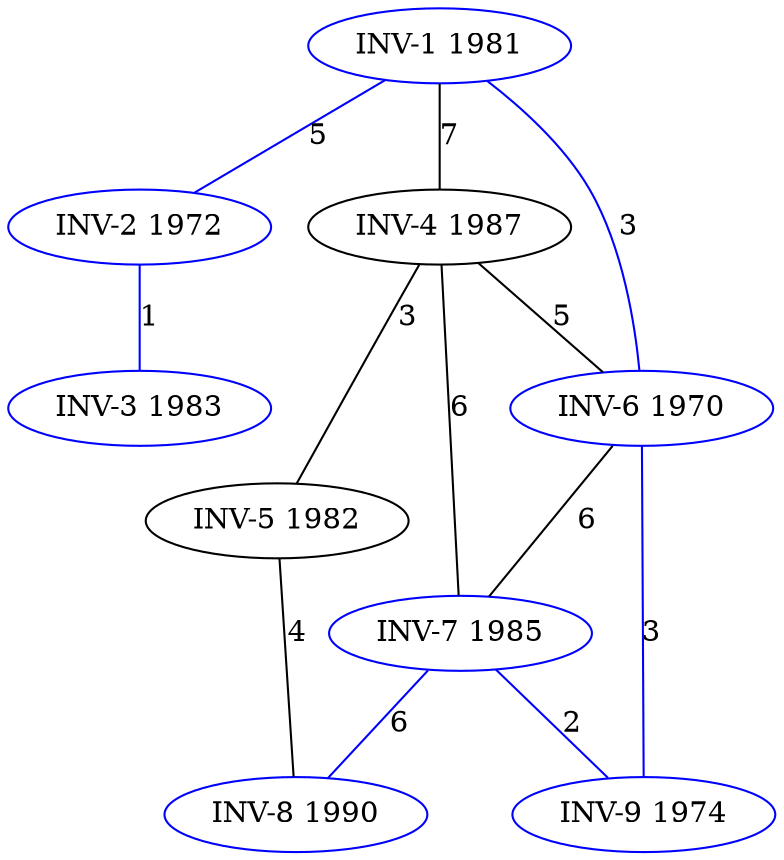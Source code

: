 strict graph G {
  1 [ color="blue" label="INV-1 1981" ];
  2 [ color="blue" label="INV-2 1972" ];
  3 [ color="blue" label="INV-3 1983" ];
  4 [ color="black" label="INV-4 1987" ];
  5 [ color="black" label="INV-5 1982" ];
  6 [ color="blue" label="INV-6 1970" ];
  7 [ color="blue" label="INV-7 1985" ];
  8 [ color="blue" label="INV-8 1990" ];
  9 [ color="blue" label="INV-9 1974" ];
  1 -- 6 [ color="blue" label="3" ];
  1 -- 2 [ color="blue" label="5" ];
  1 -- 4 [ color="black" label="7" ];
  4 -- 7 [ color="black" label="6" ];
  4 -- 5 [ color="black" label="3" ];
  4 -- 6 [ color="black" label="5" ];
  5 -- 8 [ color="black" label="4" ];
  6 -- 9 [ color="blue" label="3" ];
  6 -- 7 [ color="black" label="6" ];
  7 -- 8 [ color="blue" label="6" ];
  7 -- 9 [ color="blue" label="2" ];
  2 -- 3 [ color="blue" label="1" ];
}
